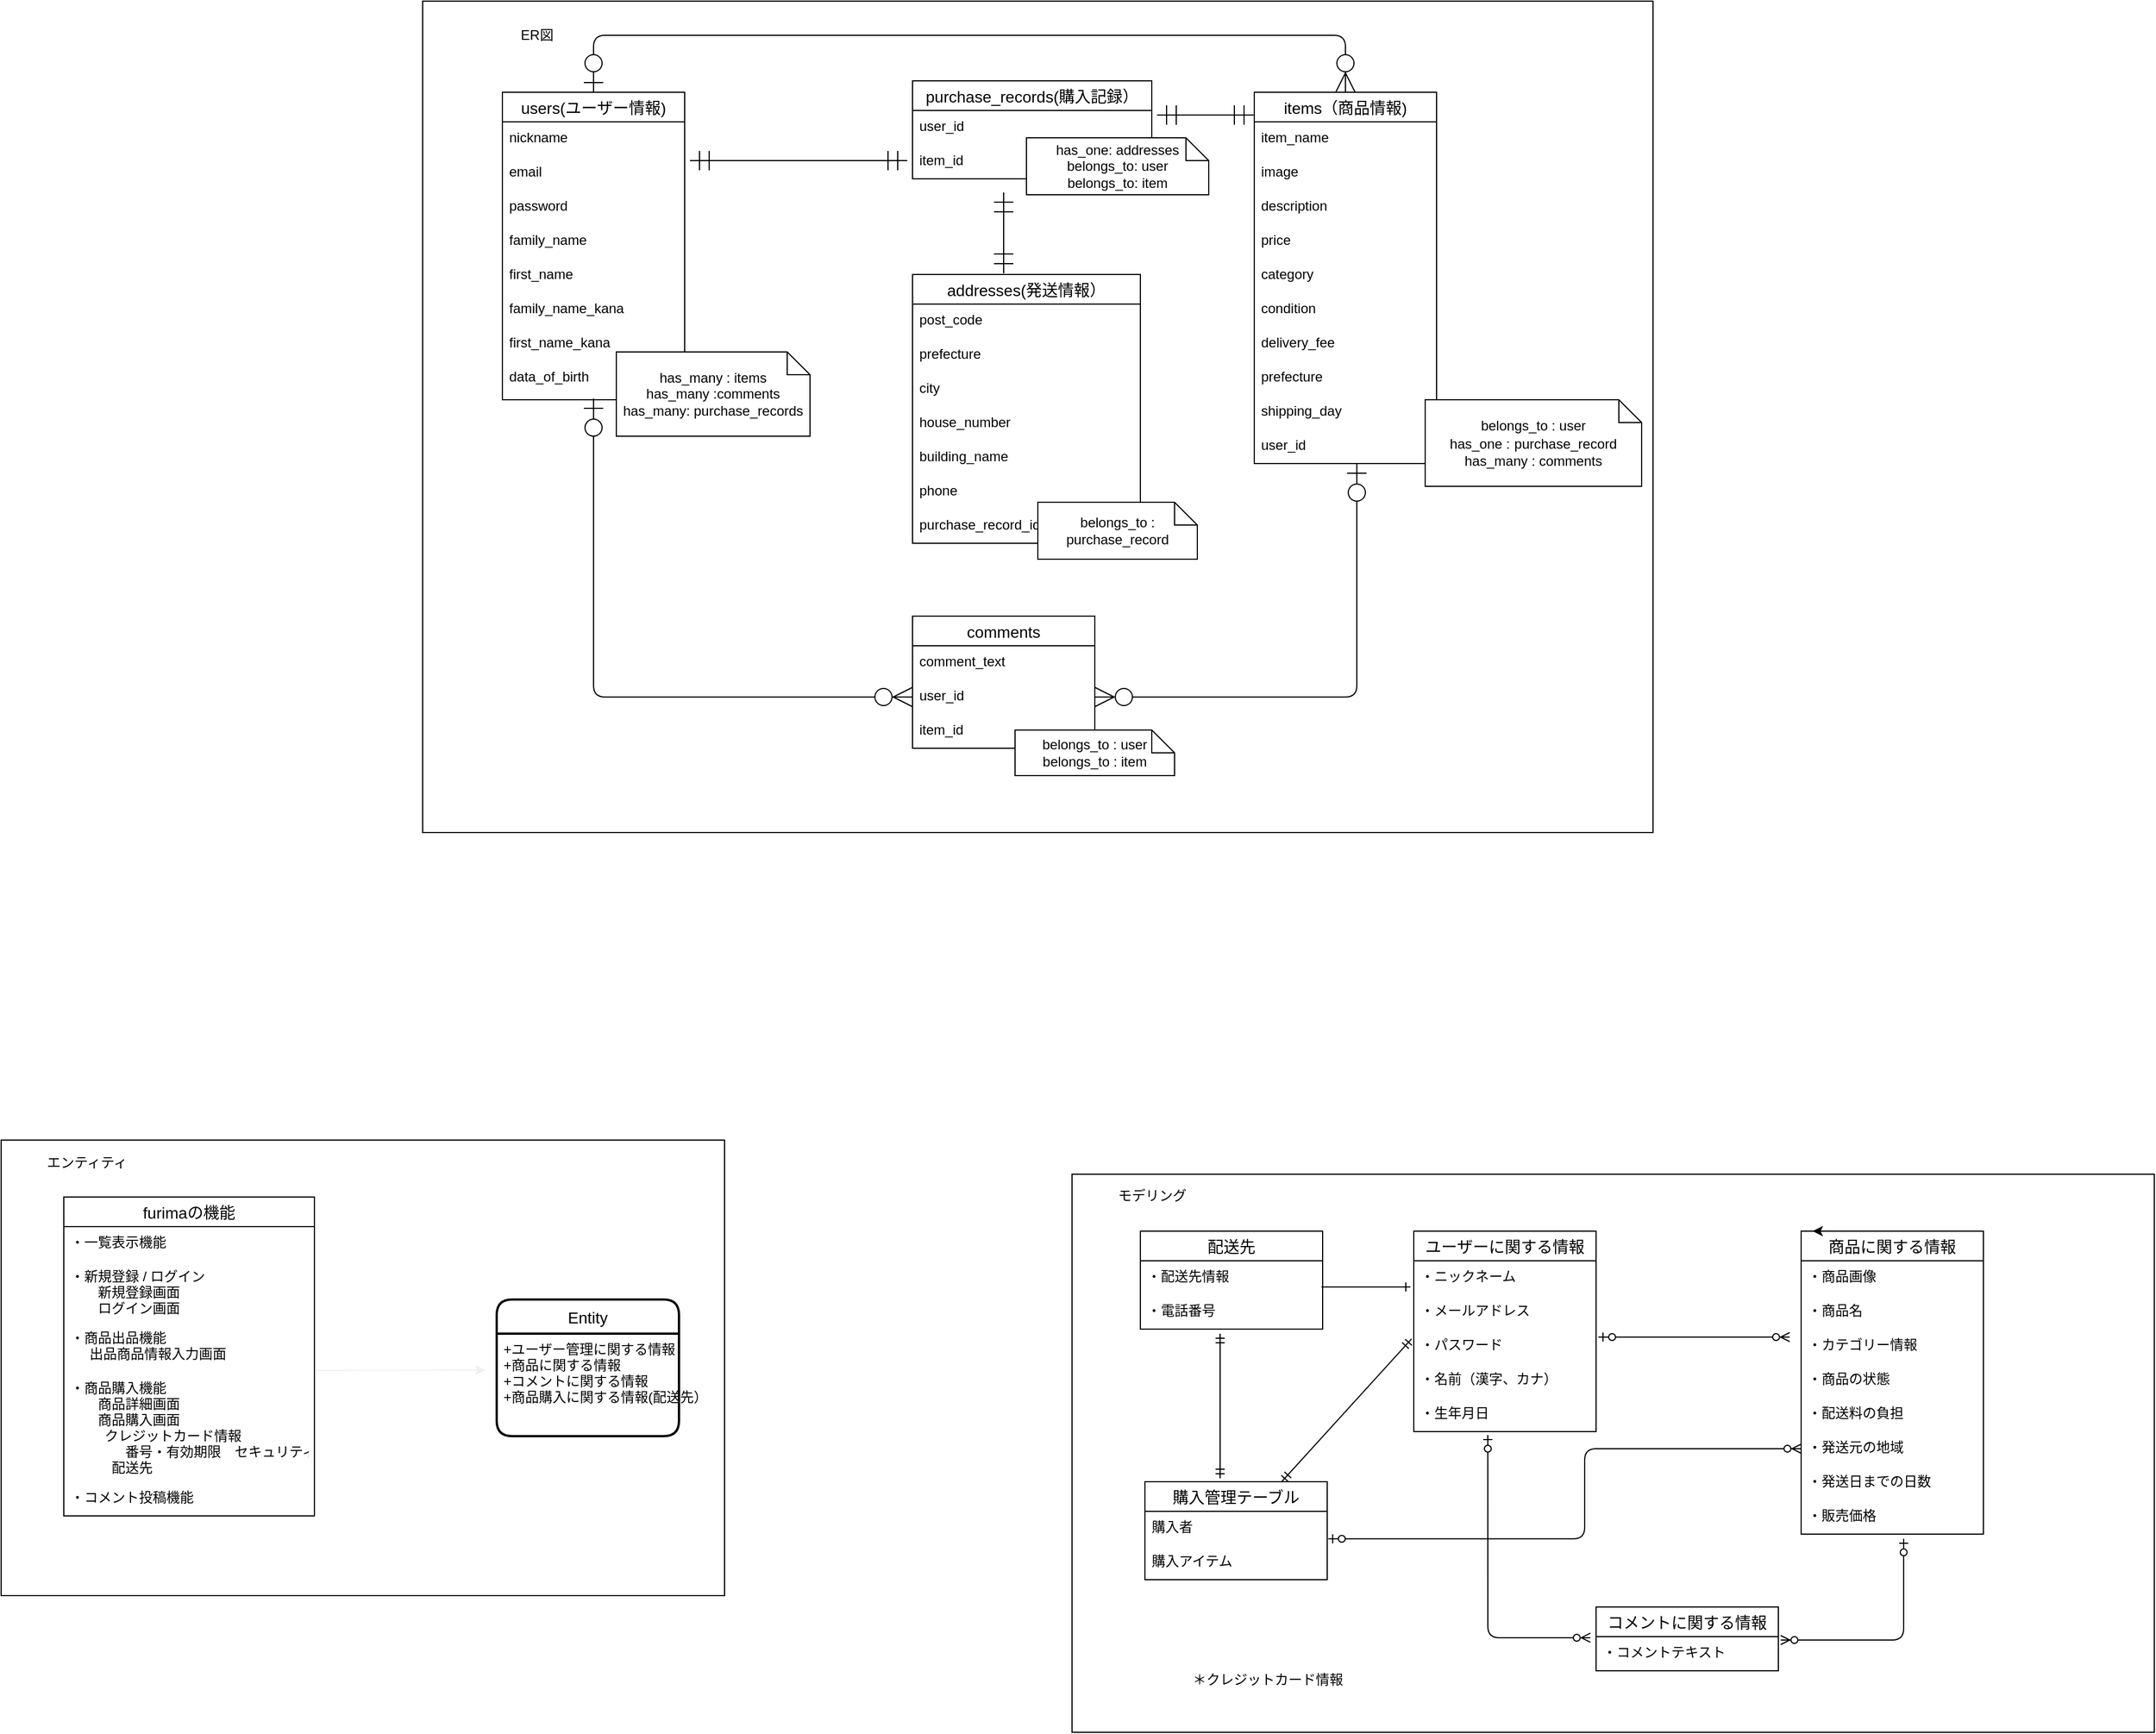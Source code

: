 <mxfile>
    <diagram id="UsFEDCfRNy4zQHfbOZY-" name="ページ1">
        <mxGraphModel dx="1596" dy="661" grid="1" gridSize="10" guides="1" tooltips="1" connect="1" arrows="1" fold="1" page="1" pageScale="1" pageWidth="827" pageHeight="1169" math="0" shadow="0">
            <root>
                <mxCell id="0"/>
                <mxCell id="1" parent="0"/>
                <mxCell id="140" value="" style="group" vertex="1" connectable="0" parent="1">
                    <mxGeometry x="350" y="1270" width="950" height="490" as="geometry"/>
                </mxCell>
                <mxCell id="139" value="" style="whiteSpace=wrap;html=1;" vertex="1" parent="140">
                    <mxGeometry width="950" height="490" as="geometry"/>
                </mxCell>
                <mxCell id="92" value="ユーザーに関する情報" style="swimlane;fontStyle=0;childLayout=stackLayout;horizontal=1;startSize=26;horizontalStack=0;resizeParent=1;resizeParentMax=0;resizeLast=0;collapsible=1;marginBottom=0;align=center;fontSize=14;" vertex="1" parent="140">
                    <mxGeometry x="300" y="50" width="160" height="176" as="geometry"/>
                </mxCell>
                <mxCell id="116" value="・ニックネーム" style="text;strokeColor=none;fillColor=none;spacingLeft=4;spacingRight=4;overflow=hidden;rotatable=0;points=[[0,0.5],[1,0.5]];portConstraint=eastwest;fontSize=12;" vertex="1" parent="92">
                    <mxGeometry y="26" width="160" height="30" as="geometry"/>
                </mxCell>
                <mxCell id="94" value="・メールアドレス" style="text;strokeColor=none;fillColor=none;spacingLeft=4;spacingRight=4;overflow=hidden;rotatable=0;points=[[0,0.5],[1,0.5]];portConstraint=eastwest;fontSize=12;" vertex="1" parent="92">
                    <mxGeometry y="56" width="160" height="30" as="geometry"/>
                </mxCell>
                <mxCell id="96" value="・パスワード" style="text;strokeColor=none;fillColor=none;spacingLeft=4;spacingRight=4;overflow=hidden;rotatable=0;points=[[0,0.5],[1,0.5]];portConstraint=eastwest;fontSize=12;" vertex="1" parent="92">
                    <mxGeometry y="86" width="160" height="30" as="geometry"/>
                </mxCell>
                <mxCell id="93" value="・名前（漢字、カナ）" style="text;strokeColor=none;fillColor=none;spacingLeft=4;spacingRight=4;overflow=hidden;rotatable=0;points=[[0,0.5],[1,0.5]];portConstraint=eastwest;fontSize=12;" vertex="1" parent="92">
                    <mxGeometry y="116" width="160" height="30" as="geometry"/>
                </mxCell>
                <mxCell id="95" value="・生年月日" style="text;strokeColor=none;fillColor=none;spacingLeft=4;spacingRight=4;overflow=hidden;rotatable=0;points=[[0,0.5],[1,0.5]];portConstraint=eastwest;fontSize=12;" vertex="1" parent="92">
                    <mxGeometry y="146" width="160" height="30" as="geometry"/>
                </mxCell>
                <mxCell id="97" value="商品に関する情報" style="swimlane;fontStyle=0;childLayout=stackLayout;horizontal=1;startSize=26;horizontalStack=0;resizeParent=1;resizeParentMax=0;resizeLast=0;collapsible=1;marginBottom=0;align=center;fontSize=14;" vertex="1" parent="140">
                    <mxGeometry x="640" y="50" width="160" height="266" as="geometry"/>
                </mxCell>
                <mxCell id="98" value="・商品画像" style="text;strokeColor=none;fillColor=none;spacingLeft=4;spacingRight=4;overflow=hidden;rotatable=0;points=[[0,0.5],[1,0.5]];portConstraint=eastwest;fontSize=12;" vertex="1" parent="97">
                    <mxGeometry y="26" width="160" height="30" as="geometry"/>
                </mxCell>
                <mxCell id="100" value="・商品名" style="text;strokeColor=none;fillColor=none;spacingLeft=4;spacingRight=4;overflow=hidden;rotatable=0;points=[[0,0.5],[1,0.5]];portConstraint=eastwest;fontSize=12;" vertex="1" parent="97">
                    <mxGeometry y="56" width="160" height="30" as="geometry"/>
                </mxCell>
                <mxCell id="117" value="・カテゴリー情報" style="text;strokeColor=none;fillColor=none;spacingLeft=4;spacingRight=4;overflow=hidden;rotatable=0;points=[[0,0.5],[1,0.5]];portConstraint=eastwest;fontSize=12;" vertex="1" parent="97">
                    <mxGeometry y="86" width="160" height="30" as="geometry"/>
                </mxCell>
                <mxCell id="118" value="・商品の状態" style="text;strokeColor=none;fillColor=none;spacingLeft=4;spacingRight=4;overflow=hidden;rotatable=0;points=[[0,0.5],[1,0.5]];portConstraint=eastwest;fontSize=12;" vertex="1" parent="97">
                    <mxGeometry y="116" width="160" height="30" as="geometry"/>
                </mxCell>
                <mxCell id="119" value="・配送料の負担" style="text;strokeColor=none;fillColor=none;spacingLeft=4;spacingRight=4;overflow=hidden;rotatable=0;points=[[0,0.5],[1,0.5]];portConstraint=eastwest;fontSize=12;" vertex="1" parent="97">
                    <mxGeometry y="146" width="160" height="30" as="geometry"/>
                </mxCell>
                <mxCell id="120" value="・発送元の地域" style="text;strokeColor=none;fillColor=none;spacingLeft=4;spacingRight=4;overflow=hidden;rotatable=0;points=[[0,0.5],[1,0.5]];portConstraint=eastwest;fontSize=12;" vertex="1" parent="97">
                    <mxGeometry y="176" width="160" height="30" as="geometry"/>
                </mxCell>
                <mxCell id="121" value="・発送日までの日数" style="text;strokeColor=none;fillColor=none;spacingLeft=4;spacingRight=4;overflow=hidden;rotatable=0;points=[[0,0.5],[1,0.5]];portConstraint=eastwest;fontSize=12;" vertex="1" parent="97">
                    <mxGeometry y="206" width="160" height="30" as="geometry"/>
                </mxCell>
                <mxCell id="122" value="・販売価格" style="text;strokeColor=none;fillColor=none;spacingLeft=4;spacingRight=4;overflow=hidden;rotatable=0;points=[[0,0.5],[1,0.5]];portConstraint=eastwest;fontSize=12;" vertex="1" parent="97">
                    <mxGeometry y="236" width="160" height="30" as="geometry"/>
                </mxCell>
                <mxCell id="108" value="配送先" style="swimlane;fontStyle=0;childLayout=stackLayout;horizontal=1;startSize=26;horizontalStack=0;resizeParent=1;resizeParentMax=0;resizeLast=0;collapsible=1;marginBottom=0;align=center;fontSize=14;" vertex="1" parent="140">
                    <mxGeometry x="60" y="50" width="160" height="86" as="geometry"/>
                </mxCell>
                <mxCell id="110" value="・配送先情報" style="text;strokeColor=none;fillColor=none;spacingLeft=4;spacingRight=4;overflow=hidden;rotatable=0;points=[[0,0.5],[1,0.5]];portConstraint=eastwest;fontSize=12;" vertex="1" parent="108">
                    <mxGeometry y="26" width="160" height="30" as="geometry"/>
                </mxCell>
                <mxCell id="111" value="・電話番号" style="text;strokeColor=none;fillColor=none;spacingLeft=4;spacingRight=4;overflow=hidden;rotatable=0;points=[[0,0.5],[1,0.5]];portConstraint=eastwest;fontSize=12;" vertex="1" parent="108">
                    <mxGeometry y="56" width="160" height="30" as="geometry"/>
                </mxCell>
                <mxCell id="112" value="コメントに関する情報" style="swimlane;fontStyle=0;childLayout=stackLayout;horizontal=1;startSize=26;horizontalStack=0;resizeParent=1;resizeParentMax=0;resizeLast=0;collapsible=1;marginBottom=0;align=center;fontSize=14;" vertex="1" parent="140">
                    <mxGeometry x="460" y="380" width="160" height="56" as="geometry"/>
                </mxCell>
                <mxCell id="113" value="・コメントテキスト" style="text;strokeColor=none;fillColor=none;spacingLeft=4;spacingRight=4;overflow=hidden;rotatable=0;points=[[0,0.5],[1,0.5]];portConstraint=eastwest;fontSize=12;" vertex="1" parent="112">
                    <mxGeometry y="26" width="160" height="30" as="geometry"/>
                </mxCell>
                <mxCell id="124" style="edgeStyle=orthogonalEdgeStyle;rounded=0;orthogonalLoop=1;jettySize=auto;html=1;exitX=0.25;exitY=0;exitDx=0;exitDy=0;entryX=0.063;entryY=0;entryDx=0;entryDy=0;entryPerimeter=0;" edge="1" parent="140" source="97" target="97">
                    <mxGeometry relative="1" as="geometry"/>
                </mxCell>
                <mxCell id="127" value="" style="edgeStyle=entityRelationEdgeStyle;fontSize=12;html=1;endArrow=ERzeroToMany;startArrow=ERzeroToOne;exitX=1.013;exitY=0.233;exitDx=0;exitDy=0;exitPerimeter=0;" edge="1" parent="140" source="96">
                    <mxGeometry width="100" height="100" relative="1" as="geometry">
                        <mxPoint x="460" y="200" as="sourcePoint"/>
                        <mxPoint x="630" y="143" as="targetPoint"/>
                    </mxGeometry>
                </mxCell>
                <mxCell id="128" value="" style="edgeStyle=elbowEdgeStyle;fontSize=12;html=1;endArrow=ERzeroToMany;startArrow=ERzeroToOne;entryX=-0.031;entryY=0.033;entryDx=0;entryDy=0;entryPerimeter=0;exitX=0.406;exitY=1.1;exitDx=0;exitDy=0;exitPerimeter=0;" edge="1" parent="140" source="95" target="113">
                    <mxGeometry width="100" height="100" relative="1" as="geometry">
                        <mxPoint x="340" y="340" as="sourcePoint"/>
                        <mxPoint x="440" y="240" as="targetPoint"/>
                        <Array as="points">
                            <mxPoint x="365" y="370"/>
                        </Array>
                    </mxGeometry>
                </mxCell>
                <mxCell id="130" value="" style="edgeStyle=elbowEdgeStyle;fontSize=12;html=1;endArrow=ERzeroToMany;startArrow=ERzeroToOne;entryX=1.013;entryY=0.1;entryDx=0;entryDy=0;entryPerimeter=0;" edge="1" parent="140" target="113">
                    <mxGeometry width="100" height="100" relative="1" as="geometry">
                        <mxPoint x="730" y="320" as="sourcePoint"/>
                        <mxPoint x="760" y="340" as="targetPoint"/>
                        <Array as="points">
                            <mxPoint x="730" y="340"/>
                            <mxPoint x="740" y="360"/>
                        </Array>
                    </mxGeometry>
                </mxCell>
                <mxCell id="131" value="" style="edgeStyle=entityRelationEdgeStyle;fontSize=12;html=1;endArrow=ERone;endFill=1;entryX=-0.019;entryY=0.767;entryDx=0;entryDy=0;entryPerimeter=0;" edge="1" parent="140" target="116">
                    <mxGeometry width="100" height="100" relative="1" as="geometry">
                        <mxPoint x="219" y="99" as="sourcePoint"/>
                        <mxPoint x="290" y="100" as="targetPoint"/>
                    </mxGeometry>
                </mxCell>
                <mxCell id="137" value="モデリング" style="text;html=1;align=center;verticalAlign=middle;resizable=0;points=[];autosize=1;" vertex="1" parent="140">
                    <mxGeometry x="30" y="9" width="80" height="20" as="geometry"/>
                </mxCell>
                <mxCell id="109" value="＊クレジットカード情報" style="text;strokeColor=none;fillColor=none;spacingLeft=4;spacingRight=4;overflow=hidden;rotatable=0;points=[[0,0.5],[1,0.5]];portConstraint=eastwest;fontSize=12;" vertex="1" parent="140">
                    <mxGeometry x="100" y="430" width="160" height="30" as="geometry"/>
                </mxCell>
                <mxCell id="161" value="購入管理テーブル" style="swimlane;fontStyle=0;childLayout=stackLayout;horizontal=1;startSize=26;horizontalStack=0;resizeParent=1;resizeParentMax=0;resizeLast=0;collapsible=1;marginBottom=0;align=center;fontSize=14;" vertex="1" parent="140">
                    <mxGeometry x="64" y="270" width="160" height="86" as="geometry"/>
                </mxCell>
                <mxCell id="163" value="購入者&#10;&#10;" style="text;strokeColor=none;fillColor=none;spacingLeft=4;spacingRight=4;overflow=hidden;rotatable=0;points=[[0,0.5],[1,0.5]];portConstraint=eastwest;fontSize=12;" vertex="1" parent="161">
                    <mxGeometry y="26" width="160" height="30" as="geometry"/>
                </mxCell>
                <mxCell id="164" value="購入アイテム" style="text;strokeColor=none;fillColor=none;spacingLeft=4;spacingRight=4;overflow=hidden;rotatable=0;points=[[0,0.5],[1,0.5]];portConstraint=eastwest;fontSize=12;" vertex="1" parent="161">
                    <mxGeometry y="56" width="160" height="30" as="geometry"/>
                </mxCell>
                <mxCell id="172" value="" style="fontSize=12;html=1;endArrow=ERmandOne;startArrow=ERmandOne;" edge="1" parent="140">
                    <mxGeometry width="100" height="100" relative="1" as="geometry">
                        <mxPoint x="130" y="267" as="sourcePoint"/>
                        <mxPoint x="130" y="140" as="targetPoint"/>
                    </mxGeometry>
                </mxCell>
                <mxCell id="173" value="" style="fontSize=12;html=1;endArrow=ERmandOne;startArrow=ERmandOne;entryX=-0.012;entryY=0.285;entryDx=0;entryDy=0;entryPerimeter=0;exitX=0.75;exitY=0;exitDx=0;exitDy=0;" edge="1" parent="140" source="161" target="96">
                    <mxGeometry width="100" height="100" relative="1" as="geometry">
                        <mxPoint x="140" y="277" as="sourcePoint"/>
                        <mxPoint x="140" y="150" as="targetPoint"/>
                    </mxGeometry>
                </mxCell>
                <mxCell id="174" value="" style="edgeStyle=elbowEdgeStyle;fontSize=12;html=1;endArrow=ERzeroToMany;startArrow=ERzeroToOne;exitX=1.005;exitY=0.804;exitDx=0;exitDy=0;exitPerimeter=0;entryX=0;entryY=0.5;entryDx=0;entryDy=0;" edge="1" parent="140" source="163" target="120">
                    <mxGeometry width="100" height="100" relative="1" as="geometry">
                        <mxPoint x="270" y="282.01" as="sourcePoint"/>
                        <mxPoint x="360" y="460" as="targetPoint"/>
                        <Array as="points">
                            <mxPoint x="450" y="311"/>
                        </Array>
                    </mxGeometry>
                </mxCell>
                <mxCell id="142" value="" style="group" vertex="1" connectable="0" parent="1">
                    <mxGeometry x="-590" y="1240" width="635" height="400" as="geometry"/>
                </mxCell>
                <mxCell id="141" value="" style="whiteSpace=wrap;html=1;" vertex="1" parent="142">
                    <mxGeometry width="635" height="400" as="geometry"/>
                </mxCell>
                <mxCell id="82" value="furimaの機能" style="swimlane;fontStyle=0;childLayout=stackLayout;horizontal=1;startSize=26;horizontalStack=0;resizeParent=1;resizeParentMax=0;resizeLast=0;collapsible=1;marginBottom=0;align=center;fontSize=14;" vertex="1" parent="142">
                    <mxGeometry x="55" y="50" width="220" height="280" as="geometry"/>
                </mxCell>
                <mxCell id="101" value="・一覧表示機能" style="text;strokeColor=none;fillColor=none;spacingLeft=4;spacingRight=4;overflow=hidden;rotatable=0;points=[[0,0.5],[1,0.5]];portConstraint=eastwest;fontSize=12;" vertex="1" parent="82">
                    <mxGeometry y="26" width="220" height="30" as="geometry"/>
                </mxCell>
                <mxCell id="83" value="・新規登録 / ログイン&#10;　　新規登録画面&#10;　　ログイン画面" style="text;strokeColor=none;fillColor=none;spacingLeft=4;spacingRight=4;overflow=hidden;rotatable=0;points=[[0,0.5],[1,0.5]];portConstraint=eastwest;fontSize=12;" vertex="1" parent="82">
                    <mxGeometry y="56" width="220" height="54" as="geometry"/>
                </mxCell>
                <mxCell id="84" value="・商品出品機能&#10;     出品商品情報入力画面" style="text;strokeColor=none;fillColor=none;spacingLeft=4;spacingRight=4;overflow=hidden;rotatable=0;points=[[0,0.5],[1,0.5]];portConstraint=eastwest;fontSize=12;" vertex="1" parent="82">
                    <mxGeometry y="110" width="220" height="44" as="geometry"/>
                </mxCell>
                <mxCell id="85" value="・商品購入機能&#10;　　商品詳細画面&#10;　　商品購入画面&#10;         クレジットカード情報&#10;　　　　番号・有効期限　セキュリティコード&#10;　　　配送先" style="text;strokeColor=none;fillColor=none;spacingLeft=4;spacingRight=4;overflow=hidden;rotatable=0;points=[[0,0.5],[1,0.5]];portConstraint=eastwest;fontSize=12;" vertex="1" parent="82">
                    <mxGeometry y="154" width="220" height="96" as="geometry"/>
                </mxCell>
                <mxCell id="86" value="・コメント投稿機能" style="text;strokeColor=none;fillColor=none;spacingLeft=4;spacingRight=4;overflow=hidden;rotatable=0;points=[[0,0.5],[1,0.5]];portConstraint=eastwest;fontSize=12;" vertex="1" parent="82">
                    <mxGeometry y="250" width="220" height="30" as="geometry"/>
                </mxCell>
                <mxCell id="87" value="" style="endArrow=classic;html=1;strokeColor=#f0f0f0;exitX=1.006;exitY=-0.017;exitDx=0;exitDy=0;exitPerimeter=0;" edge="1" parent="142" source="85">
                    <mxGeometry width="50" height="50" relative="1" as="geometry">
                        <mxPoint x="395" y="120" as="sourcePoint"/>
                        <mxPoint x="425" y="202" as="targetPoint"/>
                    </mxGeometry>
                </mxCell>
                <mxCell id="106" value="Entity" style="swimlane;childLayout=stackLayout;horizontal=1;startSize=30;horizontalStack=0;rounded=1;fontSize=14;fontStyle=0;strokeWidth=2;resizeParent=0;resizeLast=1;shadow=0;dashed=0;align=center;" vertex="1" parent="142">
                    <mxGeometry x="435" y="140" width="160" height="120" as="geometry"/>
                </mxCell>
                <mxCell id="107" value="+ユーザー管理に関する情報&#10;+商品に関する情報&#10;+コメントに関する情報&#10;+商品購入に関する情報(配送先）&#10;" style="align=left;strokeColor=none;fillColor=none;spacingLeft=4;fontSize=12;verticalAlign=top;resizable=0;rotatable=0;part=1;" vertex="1" parent="106">
                    <mxGeometry y="30" width="160" height="90" as="geometry"/>
                </mxCell>
                <mxCell id="136" value="エンティティ" style="text;html=1;align=center;verticalAlign=middle;resizable=0;points=[];autosize=1;" vertex="1" parent="142">
                    <mxGeometry x="30" y="10" width="90" height="20" as="geometry"/>
                </mxCell>
                <mxCell id="159" value="" style="group" vertex="1" connectable="0" parent="1">
                    <mxGeometry x="-200" y="240" width="1060" height="730" as="geometry"/>
                </mxCell>
                <mxCell id="158" value="" style="whiteSpace=wrap;html=1;" vertex="1" parent="159">
                    <mxGeometry x="-20" width="1080" height="730" as="geometry"/>
                </mxCell>
                <mxCell id="47" value="users(ユーザー情報)" style="swimlane;fontStyle=0;childLayout=stackLayout;horizontal=1;startSize=26;horizontalStack=0;resizeParent=1;resizeParentMax=0;resizeLast=0;collapsible=1;marginBottom=0;align=center;fontSize=14;" vertex="1" parent="159">
                    <mxGeometry x="50" y="80" width="160" height="270" as="geometry">
                        <mxRectangle x="90" y="160" width="50" height="26" as="alternateBounds"/>
                    </mxGeometry>
                </mxCell>
                <mxCell id="49" value="nickname" style="text;strokeColor=none;fillColor=none;spacingLeft=4;spacingRight=4;overflow=hidden;rotatable=0;points=[[0,0.5],[1,0.5]];portConstraint=eastwest;fontSize=12;" vertex="1" parent="47">
                    <mxGeometry y="26" width="160" height="30" as="geometry"/>
                </mxCell>
                <mxCell id="50" value="email" style="text;strokeColor=none;fillColor=none;spacingLeft=4;spacingRight=4;overflow=hidden;rotatable=0;points=[[0,0.5],[1,0.5]];portConstraint=eastwest;fontSize=12;" vertex="1" parent="47">
                    <mxGeometry y="56" width="160" height="30" as="geometry"/>
                </mxCell>
                <mxCell id="51" value="password" style="text;strokeColor=none;fillColor=none;spacingLeft=4;spacingRight=4;overflow=hidden;rotatable=0;points=[[0,0.5],[1,0.5]];portConstraint=eastwest;fontSize=12;" vertex="1" parent="47">
                    <mxGeometry y="86" width="160" height="30" as="geometry"/>
                </mxCell>
                <mxCell id="48" value="family_name" style="text;strokeColor=none;fillColor=none;spacingLeft=4;spacingRight=4;overflow=hidden;rotatable=0;points=[[0,0.5],[1,0.5]];portConstraint=eastwest;fontSize=12;" vertex="1" parent="47">
                    <mxGeometry y="116" width="160" height="30" as="geometry"/>
                </mxCell>
                <mxCell id="153" value="first_name" style="text;strokeColor=none;fillColor=none;spacingLeft=4;spacingRight=4;overflow=hidden;rotatable=0;points=[[0,0.5],[1,0.5]];portConstraint=eastwest;fontSize=12;" vertex="1" parent="47">
                    <mxGeometry y="146" width="160" height="30" as="geometry"/>
                </mxCell>
                <mxCell id="143" value="family_name_kana" style="text;strokeColor=none;fillColor=none;spacingLeft=4;spacingRight=4;overflow=hidden;rotatable=0;points=[[0,0.5],[1,0.5]];portConstraint=eastwest;fontSize=12;" vertex="1" parent="47">
                    <mxGeometry y="176" width="160" height="30" as="geometry"/>
                </mxCell>
                <mxCell id="154" value="first_name_kana" style="text;strokeColor=none;fillColor=none;spacingLeft=4;spacingRight=4;overflow=hidden;rotatable=0;points=[[0,0.5],[1,0.5]];portConstraint=eastwest;fontSize=12;" vertex="1" parent="47">
                    <mxGeometry y="206" width="160" height="30" as="geometry"/>
                </mxCell>
                <mxCell id="52" value="data_of_birth" style="text;strokeColor=none;fillColor=none;spacingLeft=4;spacingRight=4;overflow=hidden;rotatable=0;points=[[0,0.5],[1,0.5]];portConstraint=eastwest;fontSize=12;" vertex="1" parent="47">
                    <mxGeometry y="236" width="160" height="34" as="geometry"/>
                </mxCell>
                <mxCell id="53" value="items（商品情報)" style="swimlane;fontStyle=0;childLayout=stackLayout;horizontal=1;startSize=26;horizontalStack=0;resizeParent=1;resizeParentMax=0;resizeLast=0;collapsible=1;marginBottom=0;align=center;fontSize=14;" vertex="1" parent="159">
                    <mxGeometry x="710" y="80" width="160" height="326" as="geometry"/>
                </mxCell>
                <mxCell id="54" value="item_name" style="text;strokeColor=none;fillColor=none;spacingLeft=4;spacingRight=4;overflow=hidden;rotatable=0;points=[[0,0.5],[1,0.5]];portConstraint=eastwest;fontSize=12;" vertex="1" parent="53">
                    <mxGeometry y="26" width="160" height="30" as="geometry"/>
                </mxCell>
                <mxCell id="55" value="image" style="text;strokeColor=none;fillColor=none;spacingLeft=4;spacingRight=4;overflow=hidden;rotatable=0;points=[[0,0.5],[1,0.5]];portConstraint=eastwest;fontSize=12;" vertex="1" parent="53">
                    <mxGeometry y="56" width="160" height="30" as="geometry"/>
                </mxCell>
                <mxCell id="56" value="description" style="text;strokeColor=none;fillColor=none;spacingLeft=4;spacingRight=4;overflow=hidden;rotatable=0;points=[[0,0.5],[1,0.5]];portConstraint=eastwest;fontSize=12;" vertex="1" parent="53">
                    <mxGeometry y="86" width="160" height="30" as="geometry"/>
                </mxCell>
                <mxCell id="57" value="price" style="text;strokeColor=none;fillColor=none;spacingLeft=4;spacingRight=4;overflow=hidden;rotatable=0;points=[[0,0.5],[1,0.5]];portConstraint=eastwest;fontSize=12;" vertex="1" parent="53">
                    <mxGeometry y="116" width="160" height="30" as="geometry"/>
                </mxCell>
                <mxCell id="58" value="category" style="text;strokeColor=none;fillColor=none;spacingLeft=4;spacingRight=4;overflow=hidden;rotatable=0;points=[[0,0.5],[1,0.5]];portConstraint=eastwest;fontSize=12;" vertex="1" parent="53">
                    <mxGeometry y="146" width="160" height="30" as="geometry"/>
                </mxCell>
                <mxCell id="59" value="condition" style="text;strokeColor=none;fillColor=none;spacingLeft=4;spacingRight=4;overflow=hidden;rotatable=0;points=[[0,0.5],[1,0.5]];portConstraint=eastwest;fontSize=12;" vertex="1" parent="53">
                    <mxGeometry y="176" width="160" height="30" as="geometry"/>
                </mxCell>
                <mxCell id="60" value="delivery_fee" style="text;strokeColor=none;fillColor=none;spacingLeft=4;spacingRight=4;overflow=hidden;rotatable=0;points=[[0,0.5],[1,0.5]];portConstraint=eastwest;fontSize=12;" vertex="1" parent="53">
                    <mxGeometry y="206" width="160" height="30" as="geometry"/>
                </mxCell>
                <mxCell id="61" value="prefecture" style="text;strokeColor=none;fillColor=none;spacingLeft=4;spacingRight=4;overflow=hidden;rotatable=0;points=[[0,0.5],[1,0.5]];portConstraint=eastwest;fontSize=12;" vertex="1" parent="53">
                    <mxGeometry y="236" width="160" height="30" as="geometry"/>
                </mxCell>
                <mxCell id="62" value="shipping_day" style="text;strokeColor=none;fillColor=none;spacingLeft=4;spacingRight=4;overflow=hidden;rotatable=0;points=[[0,0.5],[1,0.5]];portConstraint=eastwest;fontSize=12;" vertex="1" parent="53">
                    <mxGeometry y="266" width="160" height="30" as="geometry"/>
                </mxCell>
                <mxCell id="63" value="user_id" style="text;strokeColor=none;fillColor=none;spacingLeft=4;spacingRight=4;overflow=hidden;rotatable=0;points=[[0,0.5],[1,0.5]];portConstraint=eastwest;fontSize=12;" vertex="1" parent="53">
                    <mxGeometry y="296" width="160" height="30" as="geometry"/>
                </mxCell>
                <mxCell id="68" value="" style="edgeStyle=elbowEdgeStyle;fontSize=12;html=1;endArrow=ERzeroToMany;startArrow=ERzeroToOne;strokeWidth=1;endSize=15;startSize=15;entryX=0.5;entryY=0;entryDx=0;entryDy=0;exitX=0.5;exitY=0;exitDx=0;exitDy=0;" edge="1" parent="159" source="47" target="53">
                    <mxGeometry width="100" height="100" relative="1" as="geometry">
                        <mxPoint x="490" y="180" as="sourcePoint"/>
                        <mxPoint x="706" y="190" as="targetPoint"/>
                        <Array as="points">
                            <mxPoint x="450" y="30"/>
                        </Array>
                    </mxGeometry>
                </mxCell>
                <mxCell id="69" value="" style="fontSize=12;html=1;endArrow=ERzeroToMany;startArrow=ERzeroToOne;strokeWidth=1;edgeStyle=elbowEdgeStyle;endSize=15;startSize=15;entryX=0;entryY=0.5;entryDx=0;entryDy=0;exitX=0.5;exitY=0.971;exitDx=0;exitDy=0;exitPerimeter=0;" edge="1" parent="159" target="66" source="52">
                    <mxGeometry width="100" height="100" relative="1" as="geometry">
                        <mxPoint x="390" y="310" as="sourcePoint"/>
                        <mxPoint x="470" y="568" as="targetPoint"/>
                        <Array as="points">
                            <mxPoint x="130" y="520"/>
                            <mxPoint x="390" y="318"/>
                        </Array>
                    </mxGeometry>
                </mxCell>
                <mxCell id="70" value="" style="edgeStyle=elbowEdgeStyle;fontSize=12;html=1;endArrow=ERzeroToMany;startArrow=ERzeroToOne;strokeWidth=1;entryX=1;entryY=0.5;entryDx=0;entryDy=0;endSize=15;startSize=15;" edge="1" parent="159" source="63" target="66">
                    <mxGeometry width="100" height="100" relative="1" as="geometry">
                        <mxPoint x="810" y="450" as="sourcePoint"/>
                        <mxPoint x="700" y="550" as="targetPoint"/>
                        <Array as="points">
                            <mxPoint x="800" y="510"/>
                        </Array>
                    </mxGeometry>
                </mxCell>
                <mxCell id="102" value="has_many : items&lt;br&gt;has_many :comments&lt;br&gt;has_many: purchase_records" style="shape=note;size=20;whiteSpace=wrap;html=1;" vertex="1" parent="159">
                    <mxGeometry x="150" y="308" width="170" height="74" as="geometry"/>
                </mxCell>
                <mxCell id="103" value="belongs_to : user&lt;br&gt;has_one :&lt;span style=&quot;font-size: 14px&quot;&gt;&amp;nbsp;&lt;/span&gt;&lt;font style=&quot;font-size: 12px&quot;&gt;purchase_record&lt;/font&gt;&lt;br&gt;has_many : comments" style="shape=note;size=20;whiteSpace=wrap;html=1;" vertex="1" parent="159">
                    <mxGeometry x="860" y="350" width="190" height="76" as="geometry"/>
                </mxCell>
                <mxCell id="132" value="addresses(発送情報）" style="swimlane;fontStyle=0;childLayout=stackLayout;horizontal=1;startSize=26;horizontalStack=0;resizeParent=1;resizeParentMax=0;resizeLast=0;collapsible=1;marginBottom=0;align=center;fontSize=14;" vertex="1" parent="159">
                    <mxGeometry x="410" y="240" width="200" height="236" as="geometry">
                        <mxRectangle x="60" y="100" width="70" height="26" as="alternateBounds"/>
                    </mxGeometry>
                </mxCell>
                <mxCell id="145" value="post_code" style="text;strokeColor=none;fillColor=none;spacingLeft=4;spacingRight=4;overflow=hidden;rotatable=0;points=[[0,0.5],[1,0.5]];portConstraint=eastwest;fontSize=12;" vertex="1" parent="132">
                    <mxGeometry y="26" width="200" height="30" as="geometry"/>
                </mxCell>
                <mxCell id="134" value="prefecture" style="text;strokeColor=none;fillColor=none;spacingLeft=4;spacingRight=4;overflow=hidden;rotatable=0;points=[[0,0.5],[1,0.5]];portConstraint=eastwest;fontSize=12;" vertex="1" parent="132">
                    <mxGeometry y="56" width="200" height="30" as="geometry"/>
                </mxCell>
                <mxCell id="147" value="city" style="text;strokeColor=none;fillColor=none;spacingLeft=4;spacingRight=4;overflow=hidden;rotatable=0;points=[[0,0.5],[1,0.5]];portConstraint=eastwest;fontSize=12;" vertex="1" parent="132">
                    <mxGeometry y="86" width="200" height="30" as="geometry"/>
                </mxCell>
                <mxCell id="148" value="house_number" style="text;strokeColor=none;fillColor=none;spacingLeft=4;spacingRight=4;overflow=hidden;rotatable=0;points=[[0,0.5],[1,0.5]];portConstraint=eastwest;fontSize=12;" vertex="1" parent="132">
                    <mxGeometry y="116" width="200" height="30" as="geometry"/>
                </mxCell>
                <mxCell id="150" value="building_name" style="text;strokeColor=none;fillColor=none;spacingLeft=4;spacingRight=4;overflow=hidden;rotatable=0;points=[[0,0.5],[1,0.5]];portConstraint=eastwest;fontSize=12;" vertex="1" parent="132">
                    <mxGeometry y="146" width="200" height="30" as="geometry"/>
                </mxCell>
                <mxCell id="152" value="phone" style="text;strokeColor=none;fillColor=none;spacingLeft=4;spacingRight=4;overflow=hidden;rotatable=0;points=[[0,0.5],[1,0.5]];portConstraint=eastwest;fontSize=12;" vertex="1" parent="132">
                    <mxGeometry y="176" width="200" height="30" as="geometry"/>
                </mxCell>
                <mxCell id="160" value="purchase_record_id" style="text;strokeColor=none;fillColor=none;spacingLeft=4;spacingRight=4;overflow=hidden;rotatable=0;points=[[0,0.5],[1,0.5]];portConstraint=eastwest;fontSize=12;" vertex="1" parent="132">
                    <mxGeometry y="206" width="200" height="30" as="geometry"/>
                </mxCell>
                <mxCell id="138" value="ER図" style="text;html=1;align=center;verticalAlign=middle;resizable=0;points=[];autosize=1;" vertex="1" parent="159">
                    <mxGeometry x="60" y="20" width="40" height="20" as="geometry"/>
                </mxCell>
                <mxCell id="155" value="belongs_to : purchase_record" style="shape=note;size=20;whiteSpace=wrap;html=1;" vertex="1" parent="159">
                    <mxGeometry x="520" y="440" width="140" height="50" as="geometry"/>
                </mxCell>
                <mxCell id="64" value="comments" style="swimlane;fontStyle=0;childLayout=stackLayout;horizontal=1;startSize=26;horizontalStack=0;resizeParent=1;resizeParentMax=0;resizeLast=0;collapsible=1;marginBottom=0;align=center;fontSize=14;" vertex="1" parent="159">
                    <mxGeometry x="410" y="540" width="160" height="116" as="geometry"/>
                </mxCell>
                <mxCell id="65" value="comment_text" style="text;strokeColor=none;fillColor=none;spacingLeft=4;spacingRight=4;overflow=hidden;rotatable=0;points=[[0,0.5],[1,0.5]];portConstraint=eastwest;fontSize=12;" vertex="1" parent="64">
                    <mxGeometry y="26" width="160" height="30" as="geometry"/>
                </mxCell>
                <mxCell id="66" value="user_id" style="text;strokeColor=none;fillColor=none;spacingLeft=4;spacingRight=4;overflow=hidden;rotatable=0;points=[[0,0.5],[1,0.5]];portConstraint=eastwest;fontSize=12;" vertex="1" parent="64">
                    <mxGeometry y="56" width="160" height="30" as="geometry"/>
                </mxCell>
                <mxCell id="67" value="item_id" style="text;strokeColor=none;fillColor=none;spacingLeft=4;spacingRight=4;overflow=hidden;rotatable=0;points=[[0,0.5],[1,0.5]];portConstraint=eastwest;fontSize=12;" vertex="1" parent="64">
                    <mxGeometry y="86" width="160" height="30" as="geometry"/>
                </mxCell>
                <mxCell id="105" value="belongs_to : user&lt;br&gt;belongs_to : item" style="shape=note;size=20;whiteSpace=wrap;html=1;" vertex="1" parent="159">
                    <mxGeometry x="500" y="640" width="140" height="40" as="geometry"/>
                </mxCell>
                <mxCell id="165" value="purchase_records(購入記録）" style="swimlane;fontStyle=0;childLayout=stackLayout;horizontal=1;startSize=26;horizontalStack=0;resizeParent=1;resizeParentMax=0;resizeLast=0;collapsible=1;marginBottom=0;align=center;fontSize=14;" vertex="1" parent="159">
                    <mxGeometry x="410" y="70" width="210" height="86" as="geometry"/>
                </mxCell>
                <mxCell id="166" value="user_id" style="text;strokeColor=none;fillColor=none;spacingLeft=4;spacingRight=4;overflow=hidden;rotatable=0;points=[[0,0.5],[1,0.5]];portConstraint=eastwest;fontSize=12;" vertex="1" parent="165">
                    <mxGeometry y="26" width="210" height="30" as="geometry"/>
                </mxCell>
                <mxCell id="167" value="item_id" style="text;strokeColor=none;fillColor=none;spacingLeft=4;spacingRight=4;overflow=hidden;rotatable=0;points=[[0,0.5],[1,0.5]];portConstraint=eastwest;fontSize=12;" vertex="1" parent="165">
                    <mxGeometry y="56" width="210" height="30" as="geometry"/>
                </mxCell>
                <mxCell id="170" value="" style="edgeStyle=entityRelationEdgeStyle;fontSize=12;html=1;endArrow=ERmandOne;startArrow=ERmandOne;endSize=15;startSize=15;entryX=1;entryY=0.5;entryDx=0;entryDy=0;" edge="1" parent="159">
                    <mxGeometry width="100" height="100" relative="1" as="geometry">
                        <mxPoint x="380" y="140" as="sourcePoint"/>
                        <mxPoint x="240" y="140" as="targetPoint"/>
                    </mxGeometry>
                </mxCell>
                <mxCell id="169" value="" style="fontSize=12;html=1;endArrow=ERmandOne;startArrow=ERmandOne;endSize=15;startSize=15;" edge="1" parent="159">
                    <mxGeometry width="100" height="100" relative="1" as="geometry">
                        <mxPoint x="490" y="239" as="sourcePoint"/>
                        <mxPoint x="490" y="168" as="targetPoint"/>
                    </mxGeometry>
                </mxCell>
                <mxCell id="171" value="has_one: addresses&lt;br&gt;belongs_to: user&lt;br&gt;belongs_to: item" style="shape=note;size=20;whiteSpace=wrap;html=1;" vertex="1" parent="159">
                    <mxGeometry x="510" y="120" width="160" height="50" as="geometry"/>
                </mxCell>
                <mxCell id="181" value="" style="edgeStyle=entityRelationEdgeStyle;fontSize=12;html=1;endArrow=ERmandOne;startArrow=ERmandOne;endSize=15;startSize=15;" edge="1" parent="159">
                    <mxGeometry width="100" height="100" relative="1" as="geometry">
                        <mxPoint x="684" y="100" as="sourcePoint"/>
                        <mxPoint x="650" y="100" as="targetPoint"/>
                    </mxGeometry>
                </mxCell>
            </root>
        </mxGraphModel>
    </diagram>
</mxfile>